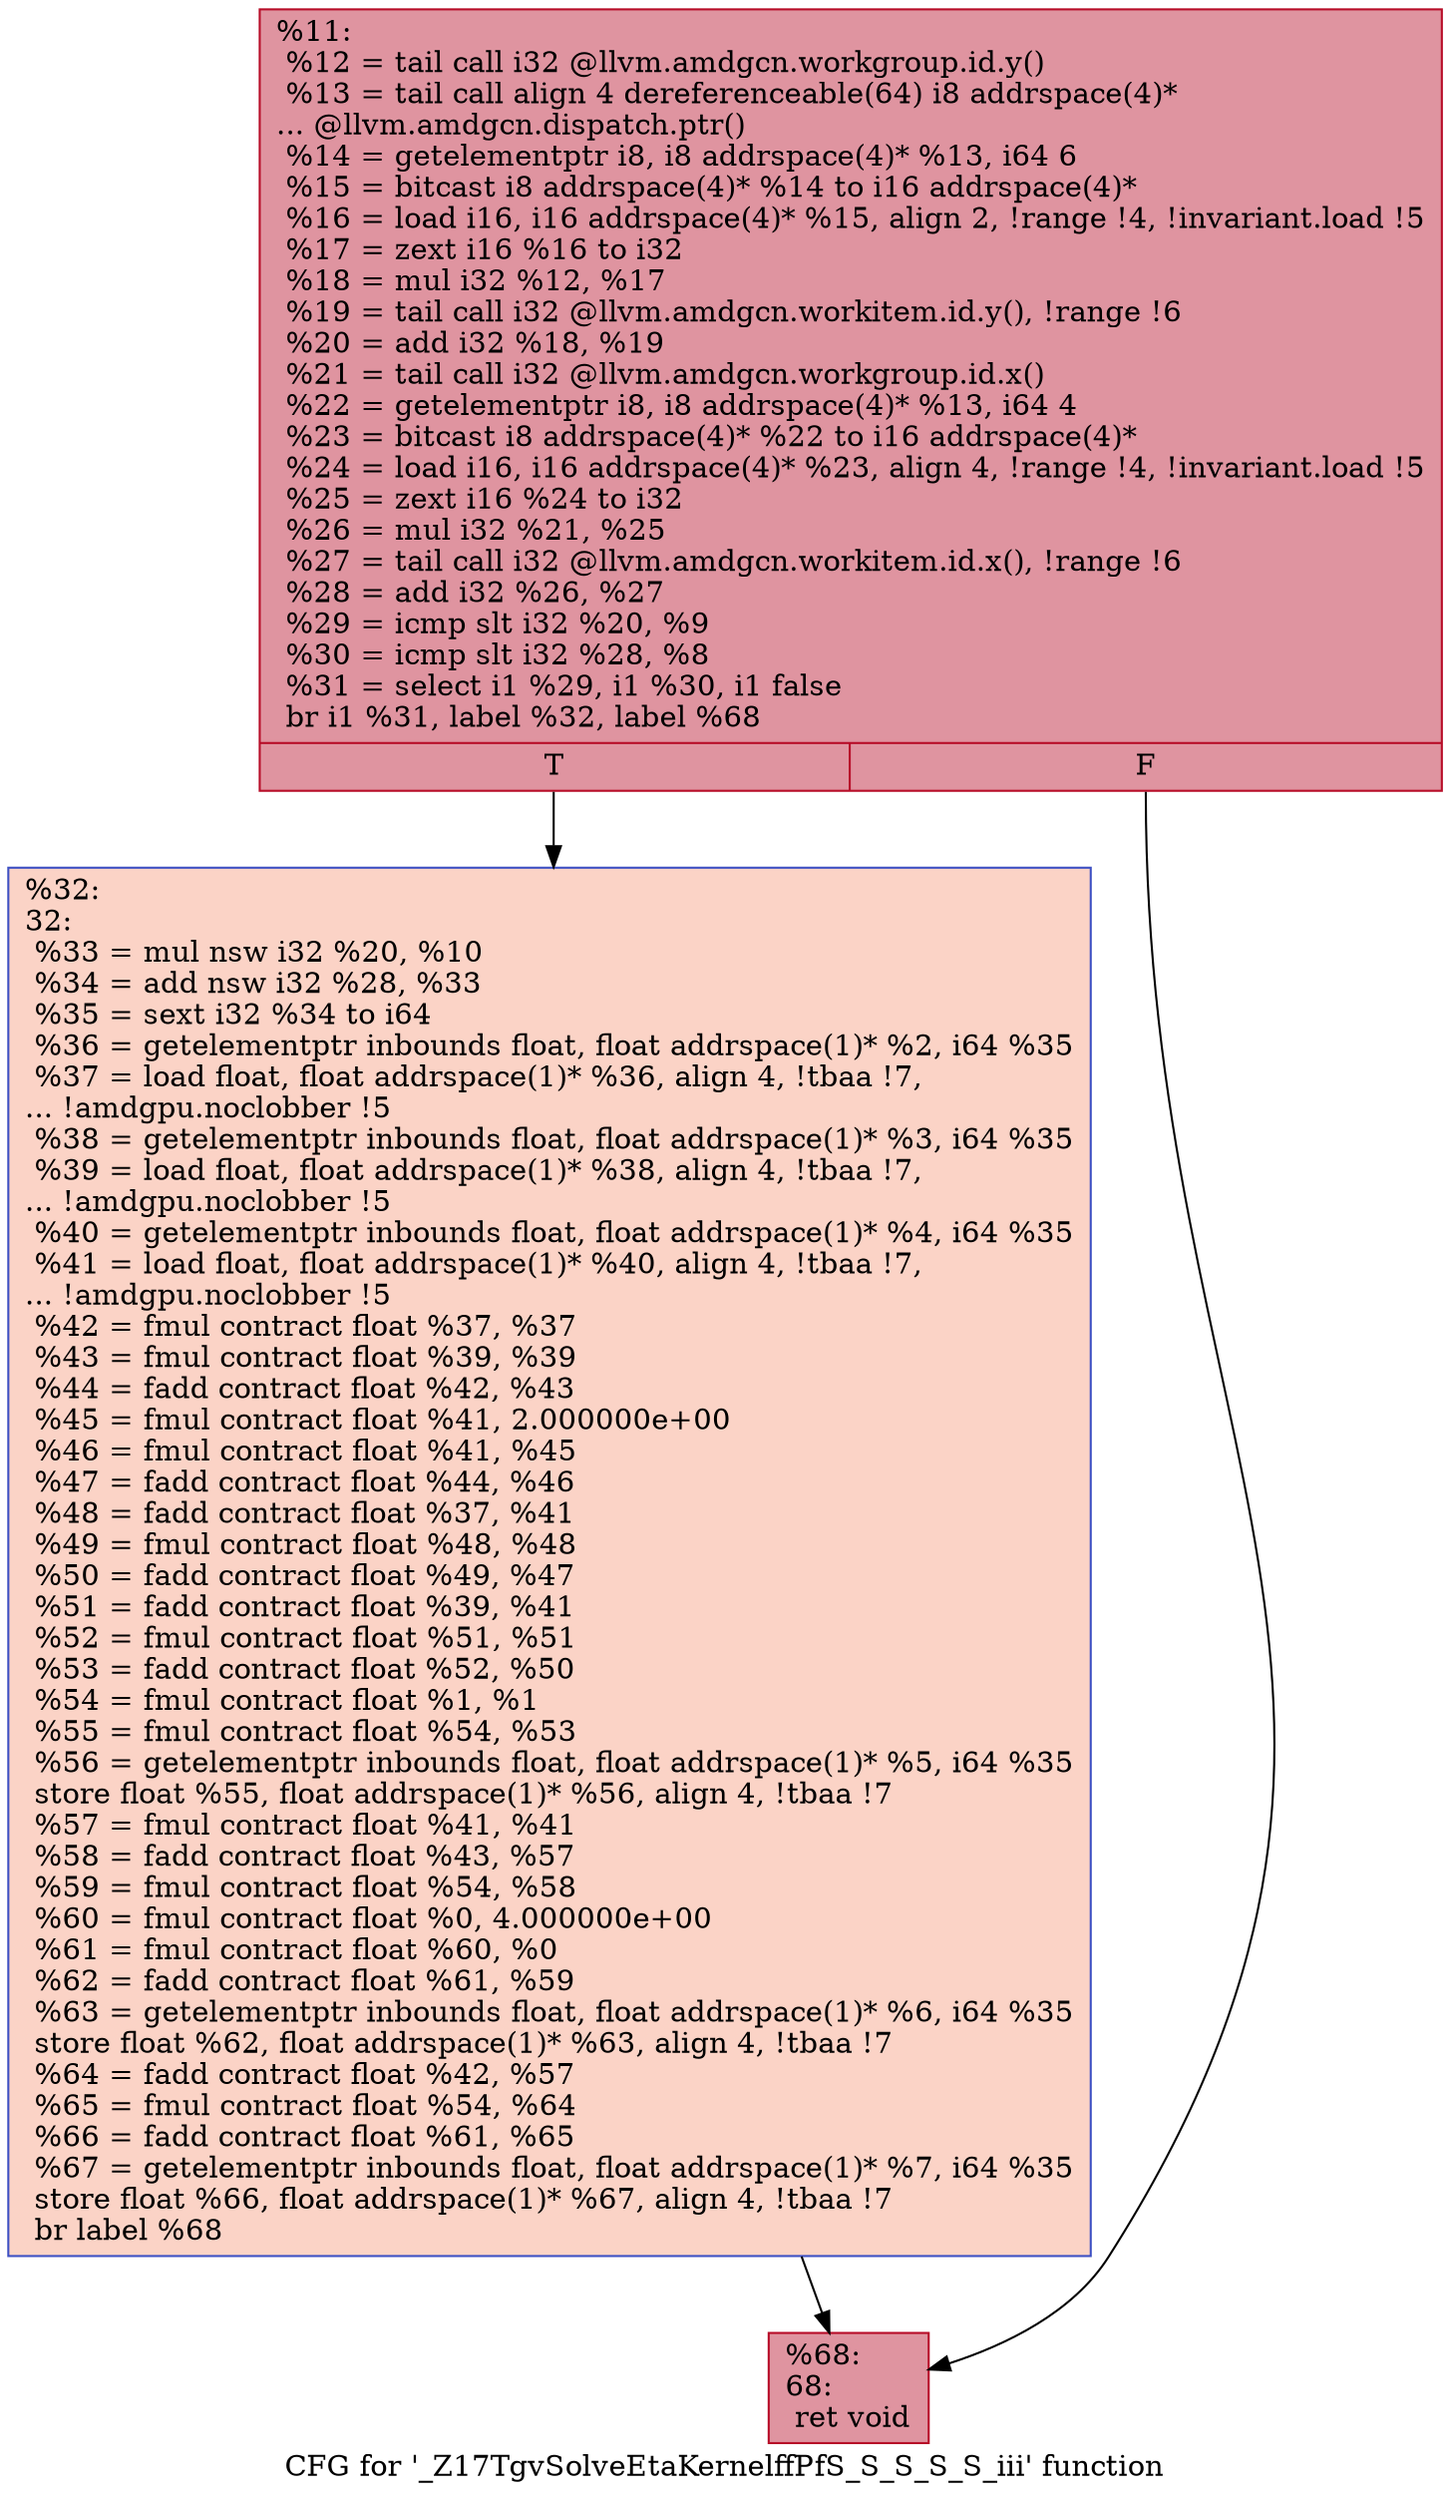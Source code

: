 digraph "CFG for '_Z17TgvSolveEtaKernelffPfS_S_S_S_S_iii' function" {
	label="CFG for '_Z17TgvSolveEtaKernelffPfS_S_S_S_S_iii' function";

	Node0x5132f70 [shape=record,color="#b70d28ff", style=filled, fillcolor="#b70d2870",label="{%11:\l  %12 = tail call i32 @llvm.amdgcn.workgroup.id.y()\l  %13 = tail call align 4 dereferenceable(64) i8 addrspace(4)*\l... @llvm.amdgcn.dispatch.ptr()\l  %14 = getelementptr i8, i8 addrspace(4)* %13, i64 6\l  %15 = bitcast i8 addrspace(4)* %14 to i16 addrspace(4)*\l  %16 = load i16, i16 addrspace(4)* %15, align 2, !range !4, !invariant.load !5\l  %17 = zext i16 %16 to i32\l  %18 = mul i32 %12, %17\l  %19 = tail call i32 @llvm.amdgcn.workitem.id.y(), !range !6\l  %20 = add i32 %18, %19\l  %21 = tail call i32 @llvm.amdgcn.workgroup.id.x()\l  %22 = getelementptr i8, i8 addrspace(4)* %13, i64 4\l  %23 = bitcast i8 addrspace(4)* %22 to i16 addrspace(4)*\l  %24 = load i16, i16 addrspace(4)* %23, align 4, !range !4, !invariant.load !5\l  %25 = zext i16 %24 to i32\l  %26 = mul i32 %21, %25\l  %27 = tail call i32 @llvm.amdgcn.workitem.id.x(), !range !6\l  %28 = add i32 %26, %27\l  %29 = icmp slt i32 %20, %9\l  %30 = icmp slt i32 %28, %8\l  %31 = select i1 %29, i1 %30, i1 false\l  br i1 %31, label %32, label %68\l|{<s0>T|<s1>F}}"];
	Node0x5132f70:s0 -> Node0x5137590;
	Node0x5132f70:s1 -> Node0x5137620;
	Node0x5137590 [shape=record,color="#3d50c3ff", style=filled, fillcolor="#f59c7d70",label="{%32:\l32:                                               \l  %33 = mul nsw i32 %20, %10\l  %34 = add nsw i32 %28, %33\l  %35 = sext i32 %34 to i64\l  %36 = getelementptr inbounds float, float addrspace(1)* %2, i64 %35\l  %37 = load float, float addrspace(1)* %36, align 4, !tbaa !7,\l... !amdgpu.noclobber !5\l  %38 = getelementptr inbounds float, float addrspace(1)* %3, i64 %35\l  %39 = load float, float addrspace(1)* %38, align 4, !tbaa !7,\l... !amdgpu.noclobber !5\l  %40 = getelementptr inbounds float, float addrspace(1)* %4, i64 %35\l  %41 = load float, float addrspace(1)* %40, align 4, !tbaa !7,\l... !amdgpu.noclobber !5\l  %42 = fmul contract float %37, %37\l  %43 = fmul contract float %39, %39\l  %44 = fadd contract float %42, %43\l  %45 = fmul contract float %41, 2.000000e+00\l  %46 = fmul contract float %41, %45\l  %47 = fadd contract float %44, %46\l  %48 = fadd contract float %37, %41\l  %49 = fmul contract float %48, %48\l  %50 = fadd contract float %49, %47\l  %51 = fadd contract float %39, %41\l  %52 = fmul contract float %51, %51\l  %53 = fadd contract float %52, %50\l  %54 = fmul contract float %1, %1\l  %55 = fmul contract float %54, %53\l  %56 = getelementptr inbounds float, float addrspace(1)* %5, i64 %35\l  store float %55, float addrspace(1)* %56, align 4, !tbaa !7\l  %57 = fmul contract float %41, %41\l  %58 = fadd contract float %43, %57\l  %59 = fmul contract float %54, %58\l  %60 = fmul contract float %0, 4.000000e+00\l  %61 = fmul contract float %60, %0\l  %62 = fadd contract float %61, %59\l  %63 = getelementptr inbounds float, float addrspace(1)* %6, i64 %35\l  store float %62, float addrspace(1)* %63, align 4, !tbaa !7\l  %64 = fadd contract float %42, %57\l  %65 = fmul contract float %54, %64\l  %66 = fadd contract float %61, %65\l  %67 = getelementptr inbounds float, float addrspace(1)* %7, i64 %35\l  store float %66, float addrspace(1)* %67, align 4, !tbaa !7\l  br label %68\l}"];
	Node0x5137590 -> Node0x5137620;
	Node0x5137620 [shape=record,color="#b70d28ff", style=filled, fillcolor="#b70d2870",label="{%68:\l68:                                               \l  ret void\l}"];
}
